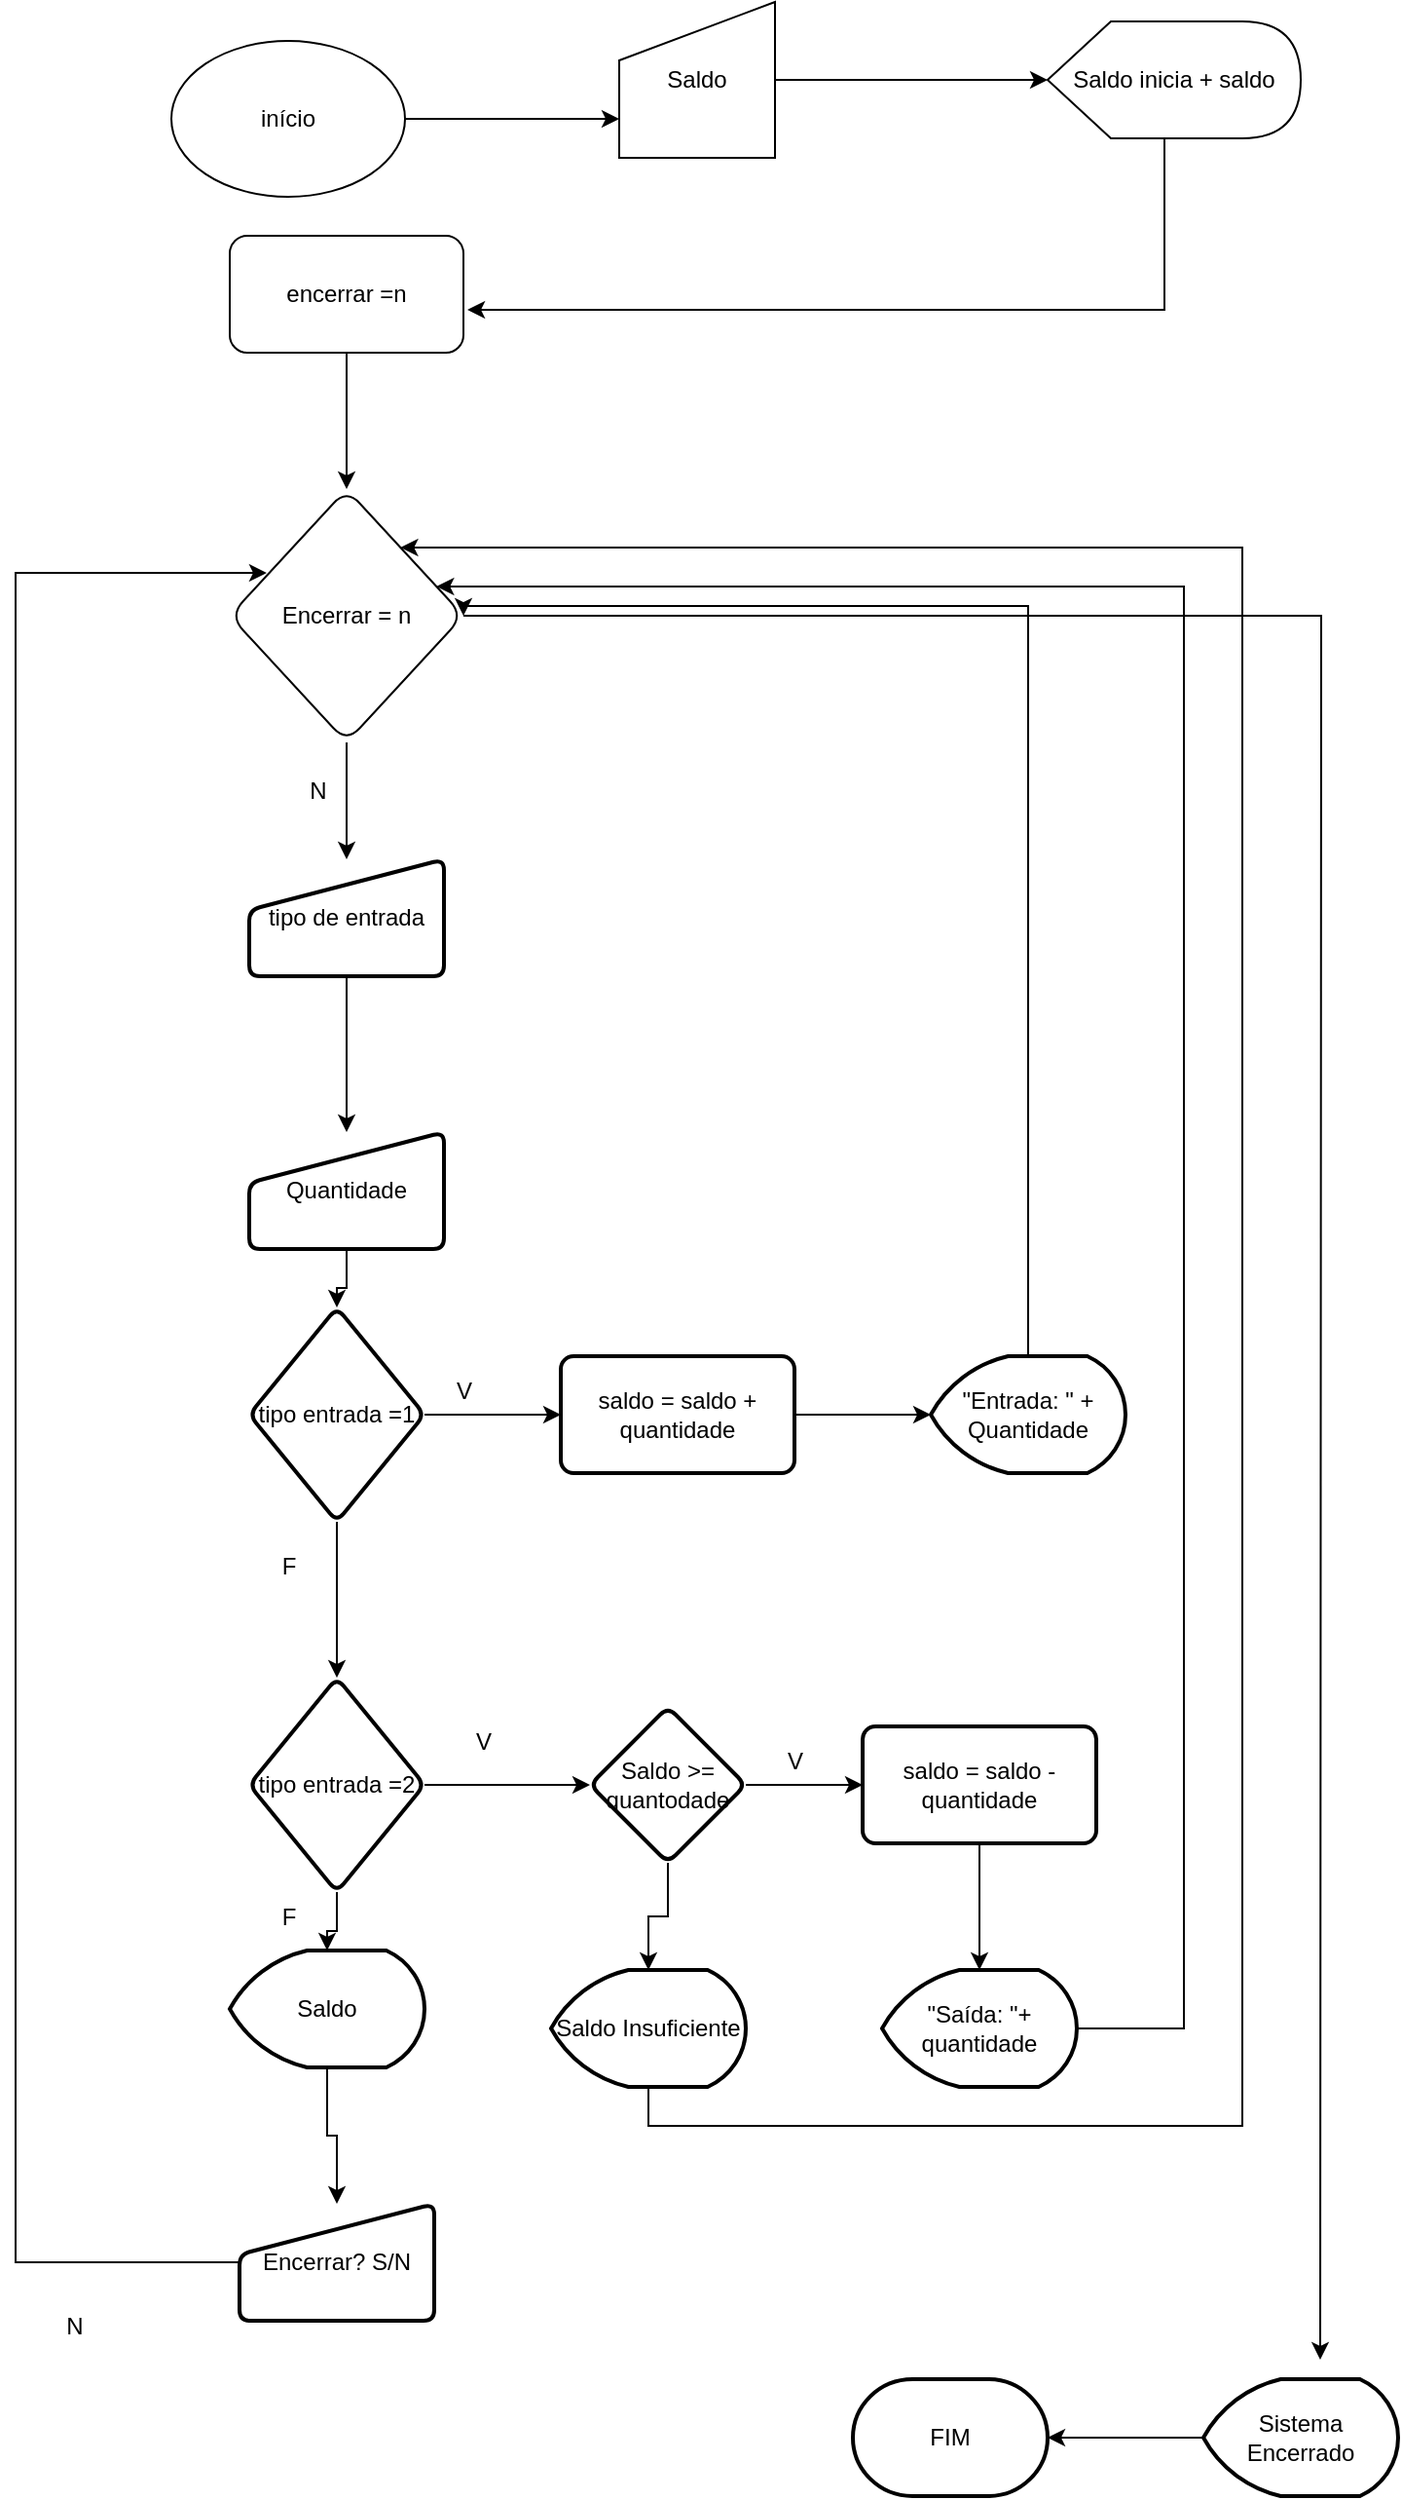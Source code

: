 <mxfile version="21.3.7" type="github">
  <diagram name="Página-1" id="jKV4O8epHR3yCGuTGwsw">
    <mxGraphModel dx="1434" dy="768" grid="1" gridSize="10" guides="1" tooltips="1" connect="1" arrows="1" fold="1" page="1" pageScale="1" pageWidth="827" pageHeight="1169" math="0" shadow="0">
      <root>
        <mxCell id="0" />
        <mxCell id="1" parent="0" />
        <mxCell id="2CDcS522VdCwcBe4hkoL-3" style="edgeStyle=orthogonalEdgeStyle;rounded=0;orthogonalLoop=1;jettySize=auto;html=1;entryX=0;entryY=0.75;entryDx=0;entryDy=0;" edge="1" parent="1" source="2CDcS522VdCwcBe4hkoL-1" target="2CDcS522VdCwcBe4hkoL-2">
          <mxGeometry relative="1" as="geometry" />
        </mxCell>
        <mxCell id="2CDcS522VdCwcBe4hkoL-1" value="início" style="ellipse;whiteSpace=wrap;html=1;" vertex="1" parent="1">
          <mxGeometry x="150" y="50" width="120" height="80" as="geometry" />
        </mxCell>
        <mxCell id="2CDcS522VdCwcBe4hkoL-5" value="" style="edgeStyle=orthogonalEdgeStyle;rounded=0;orthogonalLoop=1;jettySize=auto;html=1;" edge="1" parent="1" source="2CDcS522VdCwcBe4hkoL-2" target="2CDcS522VdCwcBe4hkoL-4">
          <mxGeometry relative="1" as="geometry" />
        </mxCell>
        <mxCell id="2CDcS522VdCwcBe4hkoL-2" value="Saldo" style="shape=manualInput;whiteSpace=wrap;html=1;" vertex="1" parent="1">
          <mxGeometry x="380" y="30" width="80" height="80" as="geometry" />
        </mxCell>
        <mxCell id="2CDcS522VdCwcBe4hkoL-11" style="edgeStyle=orthogonalEdgeStyle;rounded=0;orthogonalLoop=1;jettySize=auto;html=1;entryX=1.017;entryY=0.633;entryDx=0;entryDy=0;entryPerimeter=0;" edge="1" parent="1" source="2CDcS522VdCwcBe4hkoL-4" target="2CDcS522VdCwcBe4hkoL-8">
          <mxGeometry relative="1" as="geometry">
            <mxPoint x="680" y="240" as="targetPoint" />
            <Array as="points">
              <mxPoint x="660" y="188" />
            </Array>
          </mxGeometry>
        </mxCell>
        <mxCell id="2CDcS522VdCwcBe4hkoL-4" value="Saldo inicia + saldo" style="shape=display;whiteSpace=wrap;html=1;" vertex="1" parent="1">
          <mxGeometry x="600" y="40" width="130" height="60" as="geometry" />
        </mxCell>
        <mxCell id="2CDcS522VdCwcBe4hkoL-10" value="" style="edgeStyle=orthogonalEdgeStyle;rounded=0;orthogonalLoop=1;jettySize=auto;html=1;" edge="1" parent="1" source="2CDcS522VdCwcBe4hkoL-8" target="2CDcS522VdCwcBe4hkoL-9">
          <mxGeometry relative="1" as="geometry" />
        </mxCell>
        <mxCell id="2CDcS522VdCwcBe4hkoL-8" value="encerrar =n" style="rounded=1;whiteSpace=wrap;html=1;" vertex="1" parent="1">
          <mxGeometry x="180" y="150" width="120" height="60" as="geometry" />
        </mxCell>
        <mxCell id="2CDcS522VdCwcBe4hkoL-13" value="" style="edgeStyle=orthogonalEdgeStyle;rounded=0;orthogonalLoop=1;jettySize=auto;html=1;" edge="1" parent="1" source="2CDcS522VdCwcBe4hkoL-9" target="2CDcS522VdCwcBe4hkoL-12">
          <mxGeometry relative="1" as="geometry" />
        </mxCell>
        <mxCell id="2CDcS522VdCwcBe4hkoL-58" style="edgeStyle=orthogonalEdgeStyle;rounded=0;orthogonalLoop=1;jettySize=auto;html=1;" edge="1" parent="1" source="2CDcS522VdCwcBe4hkoL-9">
          <mxGeometry relative="1" as="geometry">
            <mxPoint x="740" y="1240" as="targetPoint" />
          </mxGeometry>
        </mxCell>
        <mxCell id="2CDcS522VdCwcBe4hkoL-9" value="Encerrar = n" style="rhombus;whiteSpace=wrap;html=1;rounded=1;" vertex="1" parent="1">
          <mxGeometry x="180" y="280" width="120" height="130" as="geometry" />
        </mxCell>
        <mxCell id="2CDcS522VdCwcBe4hkoL-15" value="" style="edgeStyle=orthogonalEdgeStyle;rounded=0;orthogonalLoop=1;jettySize=auto;html=1;" edge="1" parent="1" source="2CDcS522VdCwcBe4hkoL-12" target="2CDcS522VdCwcBe4hkoL-14">
          <mxGeometry relative="1" as="geometry" />
        </mxCell>
        <mxCell id="2CDcS522VdCwcBe4hkoL-12" value="tipo de entrada" style="html=1;strokeWidth=2;shape=manualInput;whiteSpace=wrap;rounded=1;size=26;arcSize=11;" vertex="1" parent="1">
          <mxGeometry x="190" y="470" width="100" height="60" as="geometry" />
        </mxCell>
        <mxCell id="2CDcS522VdCwcBe4hkoL-17" value="" style="edgeStyle=orthogonalEdgeStyle;rounded=0;orthogonalLoop=1;jettySize=auto;html=1;" edge="1" parent="1" source="2CDcS522VdCwcBe4hkoL-14" target="2CDcS522VdCwcBe4hkoL-16">
          <mxGeometry relative="1" as="geometry" />
        </mxCell>
        <mxCell id="2CDcS522VdCwcBe4hkoL-14" value="Quantidade" style="html=1;strokeWidth=2;shape=manualInput;whiteSpace=wrap;rounded=1;size=26;arcSize=11;" vertex="1" parent="1">
          <mxGeometry x="190" y="610" width="100" height="60" as="geometry" />
        </mxCell>
        <mxCell id="2CDcS522VdCwcBe4hkoL-19" value="" style="edgeStyle=orthogonalEdgeStyle;rounded=0;orthogonalLoop=1;jettySize=auto;html=1;" edge="1" parent="1" source="2CDcS522VdCwcBe4hkoL-16" target="2CDcS522VdCwcBe4hkoL-18">
          <mxGeometry relative="1" as="geometry" />
        </mxCell>
        <mxCell id="2CDcS522VdCwcBe4hkoL-27" value="" style="edgeStyle=orthogonalEdgeStyle;rounded=0;orthogonalLoop=1;jettySize=auto;html=1;" edge="1" parent="1" source="2CDcS522VdCwcBe4hkoL-16" target="2CDcS522VdCwcBe4hkoL-26">
          <mxGeometry relative="1" as="geometry" />
        </mxCell>
        <mxCell id="2CDcS522VdCwcBe4hkoL-16" value="tipo entrada =1" style="rhombus;whiteSpace=wrap;html=1;strokeWidth=2;rounded=1;arcSize=11;" vertex="1" parent="1">
          <mxGeometry x="190" y="700" width="90" height="110" as="geometry" />
        </mxCell>
        <mxCell id="2CDcS522VdCwcBe4hkoL-24" value="" style="edgeStyle=orthogonalEdgeStyle;rounded=0;orthogonalLoop=1;jettySize=auto;html=1;" edge="1" parent="1" source="2CDcS522VdCwcBe4hkoL-18" target="2CDcS522VdCwcBe4hkoL-23">
          <mxGeometry relative="1" as="geometry" />
        </mxCell>
        <mxCell id="2CDcS522VdCwcBe4hkoL-18" value="saldo = saldo + quantidade" style="whiteSpace=wrap;html=1;strokeWidth=2;rounded=1;arcSize=11;" vertex="1" parent="1">
          <mxGeometry x="350" y="725" width="120" height="60" as="geometry" />
        </mxCell>
        <mxCell id="2CDcS522VdCwcBe4hkoL-21" value="N" style="text;html=1;align=center;verticalAlign=middle;resizable=0;points=[];autosize=1;strokeColor=none;fillColor=none;" vertex="1" parent="1">
          <mxGeometry x="210" y="420" width="30" height="30" as="geometry" />
        </mxCell>
        <mxCell id="2CDcS522VdCwcBe4hkoL-30" style="edgeStyle=orthogonalEdgeStyle;rounded=0;orthogonalLoop=1;jettySize=auto;html=1;entryX=1;entryY=0.5;entryDx=0;entryDy=0;" edge="1" parent="1" source="2CDcS522VdCwcBe4hkoL-23" target="2CDcS522VdCwcBe4hkoL-9">
          <mxGeometry relative="1" as="geometry">
            <mxPoint x="320" y="340" as="targetPoint" />
            <Array as="points">
              <mxPoint x="590" y="340" />
              <mxPoint x="300" y="340" />
            </Array>
          </mxGeometry>
        </mxCell>
        <mxCell id="2CDcS522VdCwcBe4hkoL-23" value="&quot;Entrada: &quot; + Quantidade" style="strokeWidth=2;html=1;shape=mxgraph.flowchart.display;whiteSpace=wrap;" vertex="1" parent="1">
          <mxGeometry x="540" y="725" width="100" height="60" as="geometry" />
        </mxCell>
        <mxCell id="2CDcS522VdCwcBe4hkoL-25" value="V" style="text;html=1;align=center;verticalAlign=middle;resizable=0;points=[];autosize=1;strokeColor=none;fillColor=none;" vertex="1" parent="1">
          <mxGeometry x="285" y="728" width="30" height="30" as="geometry" />
        </mxCell>
        <mxCell id="2CDcS522VdCwcBe4hkoL-32" value="" style="edgeStyle=orthogonalEdgeStyle;rounded=0;orthogonalLoop=1;jettySize=auto;html=1;" edge="1" parent="1" source="2CDcS522VdCwcBe4hkoL-26" target="2CDcS522VdCwcBe4hkoL-31">
          <mxGeometry relative="1" as="geometry" />
        </mxCell>
        <mxCell id="2CDcS522VdCwcBe4hkoL-45" value="" style="edgeStyle=orthogonalEdgeStyle;rounded=0;orthogonalLoop=1;jettySize=auto;html=1;" edge="1" parent="1" source="2CDcS522VdCwcBe4hkoL-26" target="2CDcS522VdCwcBe4hkoL-44">
          <mxGeometry relative="1" as="geometry" />
        </mxCell>
        <mxCell id="2CDcS522VdCwcBe4hkoL-26" value="tipo entrada =2" style="rhombus;whiteSpace=wrap;html=1;strokeWidth=2;rounded=1;arcSize=11;" vertex="1" parent="1">
          <mxGeometry x="190" y="890" width="90" height="110" as="geometry" />
        </mxCell>
        <mxCell id="2CDcS522VdCwcBe4hkoL-28" value="F" style="text;html=1;align=center;verticalAlign=middle;resizable=0;points=[];autosize=1;strokeColor=none;fillColor=none;" vertex="1" parent="1">
          <mxGeometry x="195" y="818" width="30" height="30" as="geometry" />
        </mxCell>
        <mxCell id="2CDcS522VdCwcBe4hkoL-36" value="" style="edgeStyle=orthogonalEdgeStyle;rounded=0;orthogonalLoop=1;jettySize=auto;html=1;" edge="1" parent="1" source="2CDcS522VdCwcBe4hkoL-31" target="2CDcS522VdCwcBe4hkoL-35">
          <mxGeometry relative="1" as="geometry" />
        </mxCell>
        <mxCell id="2CDcS522VdCwcBe4hkoL-39" value="" style="edgeStyle=orthogonalEdgeStyle;rounded=0;orthogonalLoop=1;jettySize=auto;html=1;" edge="1" parent="1" source="2CDcS522VdCwcBe4hkoL-31" target="2CDcS522VdCwcBe4hkoL-38">
          <mxGeometry relative="1" as="geometry" />
        </mxCell>
        <mxCell id="2CDcS522VdCwcBe4hkoL-31" value="Saldo &amp;gt;= quantodade" style="rhombus;whiteSpace=wrap;html=1;strokeWidth=2;rounded=1;arcSize=11;" vertex="1" parent="1">
          <mxGeometry x="365" y="905" width="80" height="80" as="geometry" />
        </mxCell>
        <mxCell id="2CDcS522VdCwcBe4hkoL-33" value="V" style="text;html=1;align=center;verticalAlign=middle;resizable=0;points=[];autosize=1;strokeColor=none;fillColor=none;" vertex="1" parent="1">
          <mxGeometry x="295" y="908" width="30" height="30" as="geometry" />
        </mxCell>
        <mxCell id="2CDcS522VdCwcBe4hkoL-41" value="" style="edgeStyle=orthogonalEdgeStyle;rounded=0;orthogonalLoop=1;jettySize=auto;html=1;" edge="1" parent="1" source="2CDcS522VdCwcBe4hkoL-35" target="2CDcS522VdCwcBe4hkoL-40">
          <mxGeometry relative="1" as="geometry" />
        </mxCell>
        <mxCell id="2CDcS522VdCwcBe4hkoL-35" value="saldo = saldo - quantidade" style="whiteSpace=wrap;html=1;strokeWidth=2;rounded=1;arcSize=11;" vertex="1" parent="1">
          <mxGeometry x="505" y="915" width="120" height="60" as="geometry" />
        </mxCell>
        <mxCell id="2CDcS522VdCwcBe4hkoL-37" value="V" style="text;html=1;align=center;verticalAlign=middle;resizable=0;points=[];autosize=1;strokeColor=none;fillColor=none;" vertex="1" parent="1">
          <mxGeometry x="455" y="918" width="30" height="30" as="geometry" />
        </mxCell>
        <mxCell id="2CDcS522VdCwcBe4hkoL-42" style="edgeStyle=orthogonalEdgeStyle;rounded=0;orthogonalLoop=1;jettySize=auto;html=1;" edge="1" parent="1" source="2CDcS522VdCwcBe4hkoL-38" target="2CDcS522VdCwcBe4hkoL-9">
          <mxGeometry relative="1" as="geometry">
            <mxPoint x="310" y="330" as="targetPoint" />
            <Array as="points">
              <mxPoint x="395" y="1120" />
              <mxPoint x="700" y="1120" />
              <mxPoint x="700" y="310" />
            </Array>
          </mxGeometry>
        </mxCell>
        <mxCell id="2CDcS522VdCwcBe4hkoL-38" value="Saldo Insuficiente" style="strokeWidth=2;html=1;shape=mxgraph.flowchart.display;whiteSpace=wrap;" vertex="1" parent="1">
          <mxGeometry x="345" y="1040" width="100" height="60" as="geometry" />
        </mxCell>
        <mxCell id="2CDcS522VdCwcBe4hkoL-43" style="edgeStyle=orthogonalEdgeStyle;rounded=0;orthogonalLoop=1;jettySize=auto;html=1;" edge="1" parent="1" source="2CDcS522VdCwcBe4hkoL-40" target="2CDcS522VdCwcBe4hkoL-9">
          <mxGeometry relative="1" as="geometry">
            <Array as="points">
              <mxPoint x="670" y="1070" />
              <mxPoint x="670" y="330" />
            </Array>
          </mxGeometry>
        </mxCell>
        <mxCell id="2CDcS522VdCwcBe4hkoL-40" value="&quot;Saída: &quot;+ quantidade" style="strokeWidth=2;html=1;shape=mxgraph.flowchart.display;whiteSpace=wrap;" vertex="1" parent="1">
          <mxGeometry x="515" y="1040" width="100" height="60" as="geometry" />
        </mxCell>
        <mxCell id="2CDcS522VdCwcBe4hkoL-48" value="" style="edgeStyle=orthogonalEdgeStyle;rounded=0;orthogonalLoop=1;jettySize=auto;html=1;" edge="1" parent="1" source="2CDcS522VdCwcBe4hkoL-44" target="2CDcS522VdCwcBe4hkoL-47">
          <mxGeometry relative="1" as="geometry" />
        </mxCell>
        <mxCell id="2CDcS522VdCwcBe4hkoL-44" value="Saldo" style="strokeWidth=2;html=1;shape=mxgraph.flowchart.display;whiteSpace=wrap;" vertex="1" parent="1">
          <mxGeometry x="180" y="1030" width="100" height="60" as="geometry" />
        </mxCell>
        <mxCell id="2CDcS522VdCwcBe4hkoL-46" value="F" style="text;html=1;align=center;verticalAlign=middle;resizable=0;points=[];autosize=1;strokeColor=none;fillColor=none;" vertex="1" parent="1">
          <mxGeometry x="195" y="998" width="30" height="30" as="geometry" />
        </mxCell>
        <mxCell id="2CDcS522VdCwcBe4hkoL-49" style="edgeStyle=orthogonalEdgeStyle;rounded=0;orthogonalLoop=1;jettySize=auto;html=1;entryX=0.158;entryY=0.331;entryDx=0;entryDy=0;entryPerimeter=0;" edge="1" parent="1" source="2CDcS522VdCwcBe4hkoL-47" target="2CDcS522VdCwcBe4hkoL-9">
          <mxGeometry relative="1" as="geometry">
            <mxPoint x="80" y="320" as="targetPoint" />
            <Array as="points">
              <mxPoint x="70" y="1190" />
              <mxPoint x="70" y="323" />
            </Array>
          </mxGeometry>
        </mxCell>
        <mxCell id="2CDcS522VdCwcBe4hkoL-47" value="Encerrar? S/N" style="html=1;strokeWidth=2;shape=manualInput;whiteSpace=wrap;rounded=1;size=26;arcSize=11;" vertex="1" parent="1">
          <mxGeometry x="185" y="1160" width="100" height="60" as="geometry" />
        </mxCell>
        <mxCell id="2CDcS522VdCwcBe4hkoL-57" value="N" style="text;html=1;align=center;verticalAlign=middle;resizable=0;points=[];autosize=1;strokeColor=none;fillColor=none;" vertex="1" parent="1">
          <mxGeometry x="85" y="1208" width="30" height="30" as="geometry" />
        </mxCell>
        <mxCell id="2CDcS522VdCwcBe4hkoL-61" value="" style="edgeStyle=orthogonalEdgeStyle;rounded=0;orthogonalLoop=1;jettySize=auto;html=1;" edge="1" parent="1" source="2CDcS522VdCwcBe4hkoL-59" target="2CDcS522VdCwcBe4hkoL-60">
          <mxGeometry relative="1" as="geometry" />
        </mxCell>
        <mxCell id="2CDcS522VdCwcBe4hkoL-59" value="Sistema Encerrado" style="strokeWidth=2;html=1;shape=mxgraph.flowchart.display;whiteSpace=wrap;" vertex="1" parent="1">
          <mxGeometry x="680" y="1250" width="100" height="60" as="geometry" />
        </mxCell>
        <mxCell id="2CDcS522VdCwcBe4hkoL-60" value="FIM" style="strokeWidth=2;html=1;shape=mxgraph.flowchart.terminator;whiteSpace=wrap;" vertex="1" parent="1">
          <mxGeometry x="500" y="1250" width="100" height="60" as="geometry" />
        </mxCell>
      </root>
    </mxGraphModel>
  </diagram>
</mxfile>
